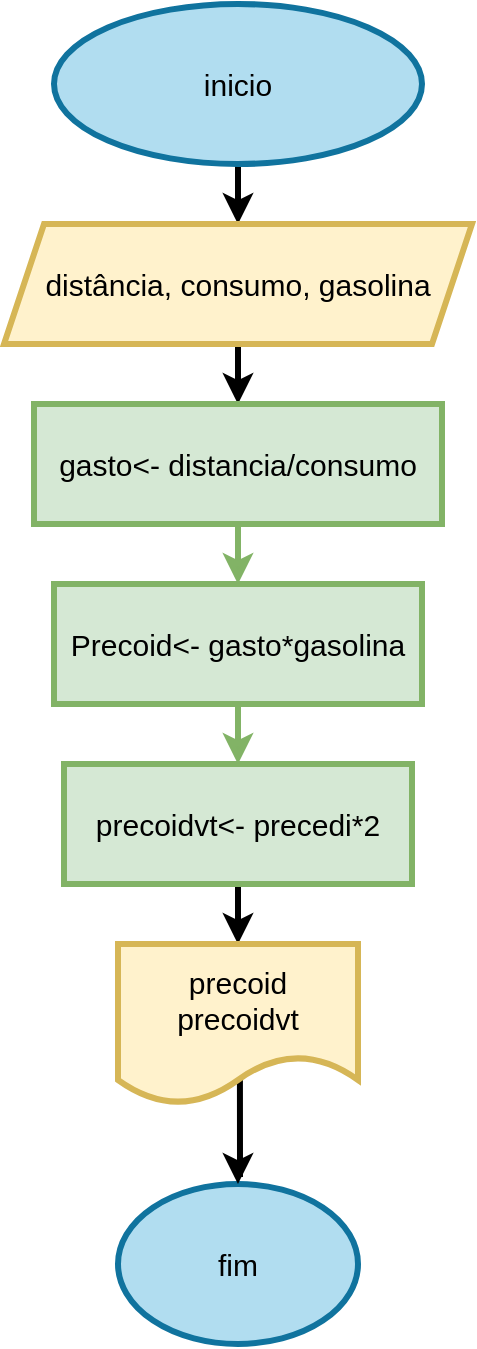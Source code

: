 <mxfile version="21.1.4" type="google">
  <diagram name="Página-1" id="wy0FQWiLQHH18sYMA9B5">
    <mxGraphModel grid="1" page="1" gridSize="10" guides="1" tooltips="1" connect="1" arrows="1" fold="1" pageScale="1" pageWidth="827" pageHeight="1169" math="0" shadow="0">
      <root>
        <mxCell id="0" />
        <mxCell id="1" parent="0" />
        <mxCell id="OhxYMqT9PW5mXQi_-geR-6" value="" style="edgeStyle=orthogonalEdgeStyle;rounded=0;orthogonalLoop=1;jettySize=auto;html=1;strokeWidth=3;fontSize=15;fontStyle=0" edge="1" parent="1" source="OhxYMqT9PW5mXQi_-geR-1" target="OhxYMqT9PW5mXQi_-geR-2">
          <mxGeometry relative="1" as="geometry" />
        </mxCell>
        <mxCell id="OhxYMqT9PW5mXQi_-geR-1" value="inicio" style="ellipse;whiteSpace=wrap;html=1;strokeWidth=3;fontSize=15;fontStyle=0;fillColor=#b1ddf0;strokeColor=#10739e;" vertex="1" parent="1">
          <mxGeometry x="322" y="10" width="184" height="80" as="geometry" />
        </mxCell>
        <mxCell id="OhxYMqT9PW5mXQi_-geR-7" value="" style="edgeStyle=orthogonalEdgeStyle;rounded=0;orthogonalLoop=1;jettySize=auto;html=1;strokeWidth=3;fontSize=15;fontStyle=0" edge="1" parent="1" source="OhxYMqT9PW5mXQi_-geR-2" target="OhxYMqT9PW5mXQi_-geR-3">
          <mxGeometry relative="1" as="geometry" />
        </mxCell>
        <mxCell id="OhxYMqT9PW5mXQi_-geR-2" value="distância, consumo, gasolina" style="shape=parallelogram;perimeter=parallelogramPerimeter;whiteSpace=wrap;html=1;fixedSize=1;strokeWidth=3;fontSize=15;fontStyle=0;fillColor=#fff2cc;strokeColor=#d6b656;" vertex="1" parent="1">
          <mxGeometry x="297" y="120" width="234" height="60" as="geometry" />
        </mxCell>
        <mxCell id="OhxYMqT9PW5mXQi_-geR-12" value="" style="edgeStyle=orthogonalEdgeStyle;rounded=0;orthogonalLoop=1;jettySize=auto;html=1;fontSize=15;strokeWidth=3;fillColor=#d5e8d4;strokeColor=#82b366;" edge="1" parent="1" source="OhxYMqT9PW5mXQi_-geR-3" target="OhxYMqT9PW5mXQi_-geR-11">
          <mxGeometry relative="1" as="geometry" />
        </mxCell>
        <mxCell id="OhxYMqT9PW5mXQi_-geR-3" value="gasto&amp;lt;- distancia/consumo" style="rounded=0;whiteSpace=wrap;html=1;strokeWidth=3;fontSize=15;fontStyle=0;fillColor=#d5e8d4;strokeColor=#82b366;" vertex="1" parent="1">
          <mxGeometry x="312" y="210" width="204" height="60" as="geometry" />
        </mxCell>
        <mxCell id="OhxYMqT9PW5mXQi_-geR-5" value="fim" style="ellipse;whiteSpace=wrap;html=1;strokeWidth=3;fontSize=15;fontStyle=0;fillColor=#b1ddf0;strokeColor=#10739e;" vertex="1" parent="1">
          <mxGeometry x="354" y="600" width="120" height="80" as="geometry" />
        </mxCell>
        <mxCell id="OhxYMqT9PW5mXQi_-geR-15" value="" style="edgeStyle=orthogonalEdgeStyle;rounded=0;orthogonalLoop=1;jettySize=auto;html=1;fontSize=15;strokeWidth=3;fillColor=#d5e8d4;strokeColor=#82b366;" edge="1" parent="1" source="OhxYMqT9PW5mXQi_-geR-11" target="OhxYMqT9PW5mXQi_-geR-14">
          <mxGeometry relative="1" as="geometry" />
        </mxCell>
        <mxCell id="OhxYMqT9PW5mXQi_-geR-11" value="Precoid&amp;lt;- gasto*gasolina" style="whiteSpace=wrap;html=1;fontSize=15;rounded=0;strokeWidth=3;fontStyle=0;fillColor=#d5e8d4;strokeColor=#82b366;" vertex="1" parent="1">
          <mxGeometry x="322" y="300" width="184" height="60" as="geometry" />
        </mxCell>
        <mxCell id="OhxYMqT9PW5mXQi_-geR-18" value="" style="edgeStyle=orthogonalEdgeStyle;rounded=0;orthogonalLoop=1;jettySize=auto;html=1;strokeWidth=3;fontSize=15;" edge="1" parent="1" source="OhxYMqT9PW5mXQi_-geR-14" target="OhxYMqT9PW5mXQi_-geR-17">
          <mxGeometry relative="1" as="geometry" />
        </mxCell>
        <mxCell id="OhxYMqT9PW5mXQi_-geR-14" value="precoidvt&amp;lt;- precedi*2" style="whiteSpace=wrap;html=1;fontSize=15;rounded=0;strokeWidth=3;fontStyle=0;fillColor=#d5e8d4;strokeColor=#82b366;" vertex="1" parent="1">
          <mxGeometry x="327" y="390" width="174" height="60" as="geometry" />
        </mxCell>
        <mxCell id="OhxYMqT9PW5mXQi_-geR-19" value="" style="edgeStyle=orthogonalEdgeStyle;rounded=0;orthogonalLoop=1;jettySize=auto;html=1;strokeWidth=3;fontSize=15;exitX=0.508;exitY=0.838;exitDx=0;exitDy=0;exitPerimeter=0;" edge="1" parent="1" source="OhxYMqT9PW5mXQi_-geR-17" target="OhxYMqT9PW5mXQi_-geR-5">
          <mxGeometry relative="1" as="geometry">
            <Array as="points">
              <mxPoint x="414" y="595" />
            </Array>
          </mxGeometry>
        </mxCell>
        <mxCell id="OhxYMqT9PW5mXQi_-geR-17" value="precoid&lt;br&gt;precoidvt" style="shape=document;whiteSpace=wrap;html=1;boundedLbl=1;strokeWidth=3;fontSize=15;fillColor=#fff2cc;strokeColor=#d6b656;" vertex="1" parent="1">
          <mxGeometry x="354" y="480" width="120" height="80" as="geometry" />
        </mxCell>
      </root>
    </mxGraphModel>
  </diagram>
</mxfile>
